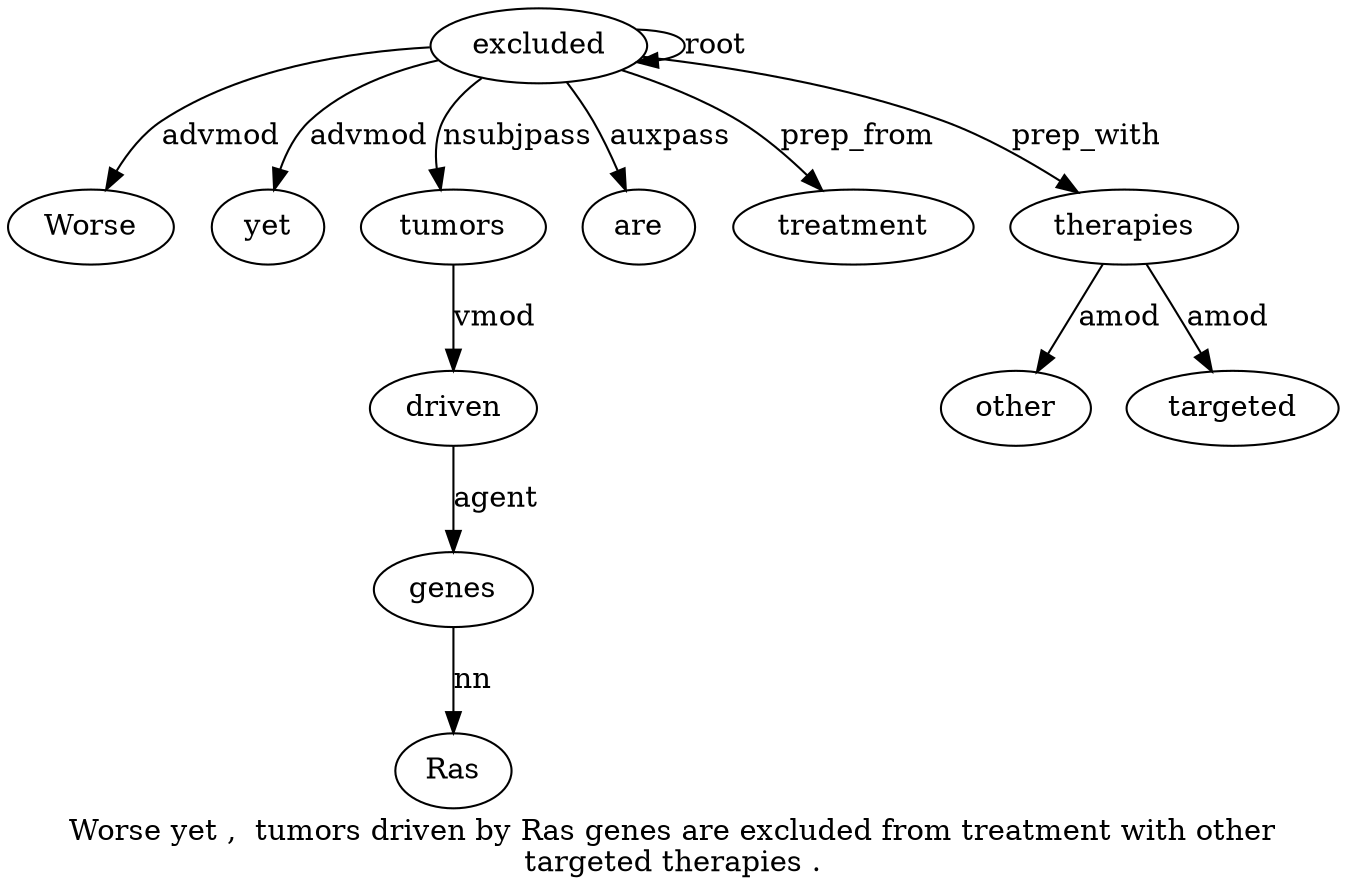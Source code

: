 digraph "Worse yet ,  tumors driven by Ras genes are excluded from treatment with other targeted therapies ." {
label="Worse yet ,  tumors driven by Ras genes are excluded from treatment with other
targeted therapies .";
excluded10 [style=filled, fillcolor=white, label=excluded];
Worse1 [style=filled, fillcolor=white, label=Worse];
excluded10 -> Worse1  [label=advmod];
yet2 [style=filled, fillcolor=white, label=yet];
excluded10 -> yet2  [label=advmod];
tumors4 [style=filled, fillcolor=white, label=tumors];
excluded10 -> tumors4  [label=nsubjpass];
driven5 [style=filled, fillcolor=white, label=driven];
tumors4 -> driven5  [label=vmod];
genes8 [style=filled, fillcolor=white, label=genes];
Ras7 [style=filled, fillcolor=white, label=Ras];
genes8 -> Ras7  [label=nn];
driven5 -> genes8  [label=agent];
are9 [style=filled, fillcolor=white, label=are];
excluded10 -> are9  [label=auxpass];
excluded10 -> excluded10  [label=root];
treatment12 [style=filled, fillcolor=white, label=treatment];
excluded10 -> treatment12  [label=prep_from];
therapies16 [style=filled, fillcolor=white, label=therapies];
other14 [style=filled, fillcolor=white, label=other];
therapies16 -> other14  [label=amod];
targeted15 [style=filled, fillcolor=white, label=targeted];
therapies16 -> targeted15  [label=amod];
excluded10 -> therapies16  [label=prep_with];
}
